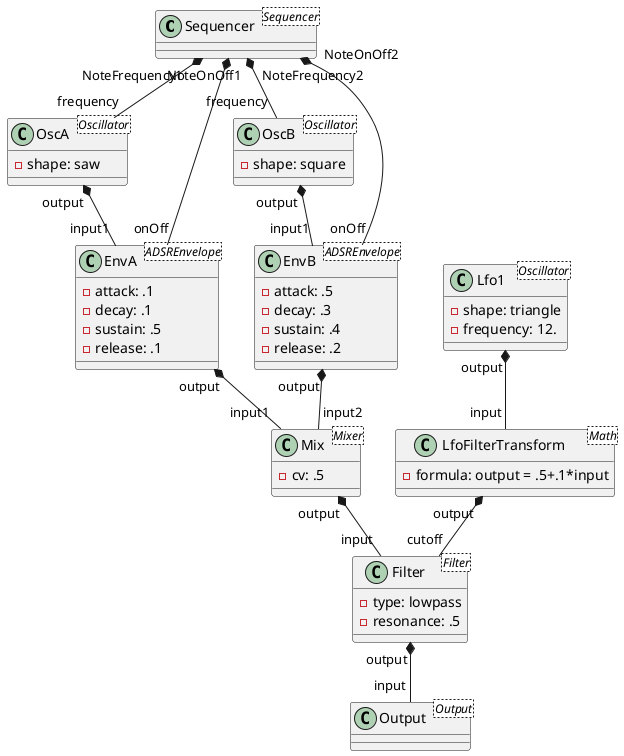 @startuml test

class Sequencer <Sequencer> {
}

class OscA <Oscillator> {
	- shape: saw
}

class OscB <Oscillator> {
	- shape: square
}

class EnvA <ADSREnvelope> {
	- attack: .1
	- decay: .1
	- sustain: .5
	- release: .1
}

class EnvB <ADSREnvelope> {
	- attack: .5
	- decay: .3
	- sustain: .4
	- release: .2
}

class Mix <Mixer> {
	- cv: .5
}

class Output <Output> {
}

class Lfo1 <Oscillator> {
	- shape: triangle
	- frequency: 12.
}

class Filter <Filter> {
	- type: lowpass
	- resonance: .5
}

class LfoFilterTransform <Math> {
	- formula: output = .5+.1*input
}

Sequencer "NoteOnOff1" *-- "onOff" EnvA
Sequencer "NoteOnOff2" *-- "onOff" EnvB
Sequencer "NoteFrequency1" *-- "frequency" OscA
Sequencer "NoteFrequency2" *-- "frequency" OscB

OscA "output" *-- "input1" EnvA
OscB "output" *-- "input1" EnvB
EnvA "output" *-- "input1" Mix
EnvB "output" *-- "input2" Mix
Mix "output" *-- "input" Filter

Lfo1 "output" *-- "input" LfoFilterTransform
LfoFilterTransform "output" *-- "cutoff" Filter
Filter "output" *-- "input" Output

@enduml
